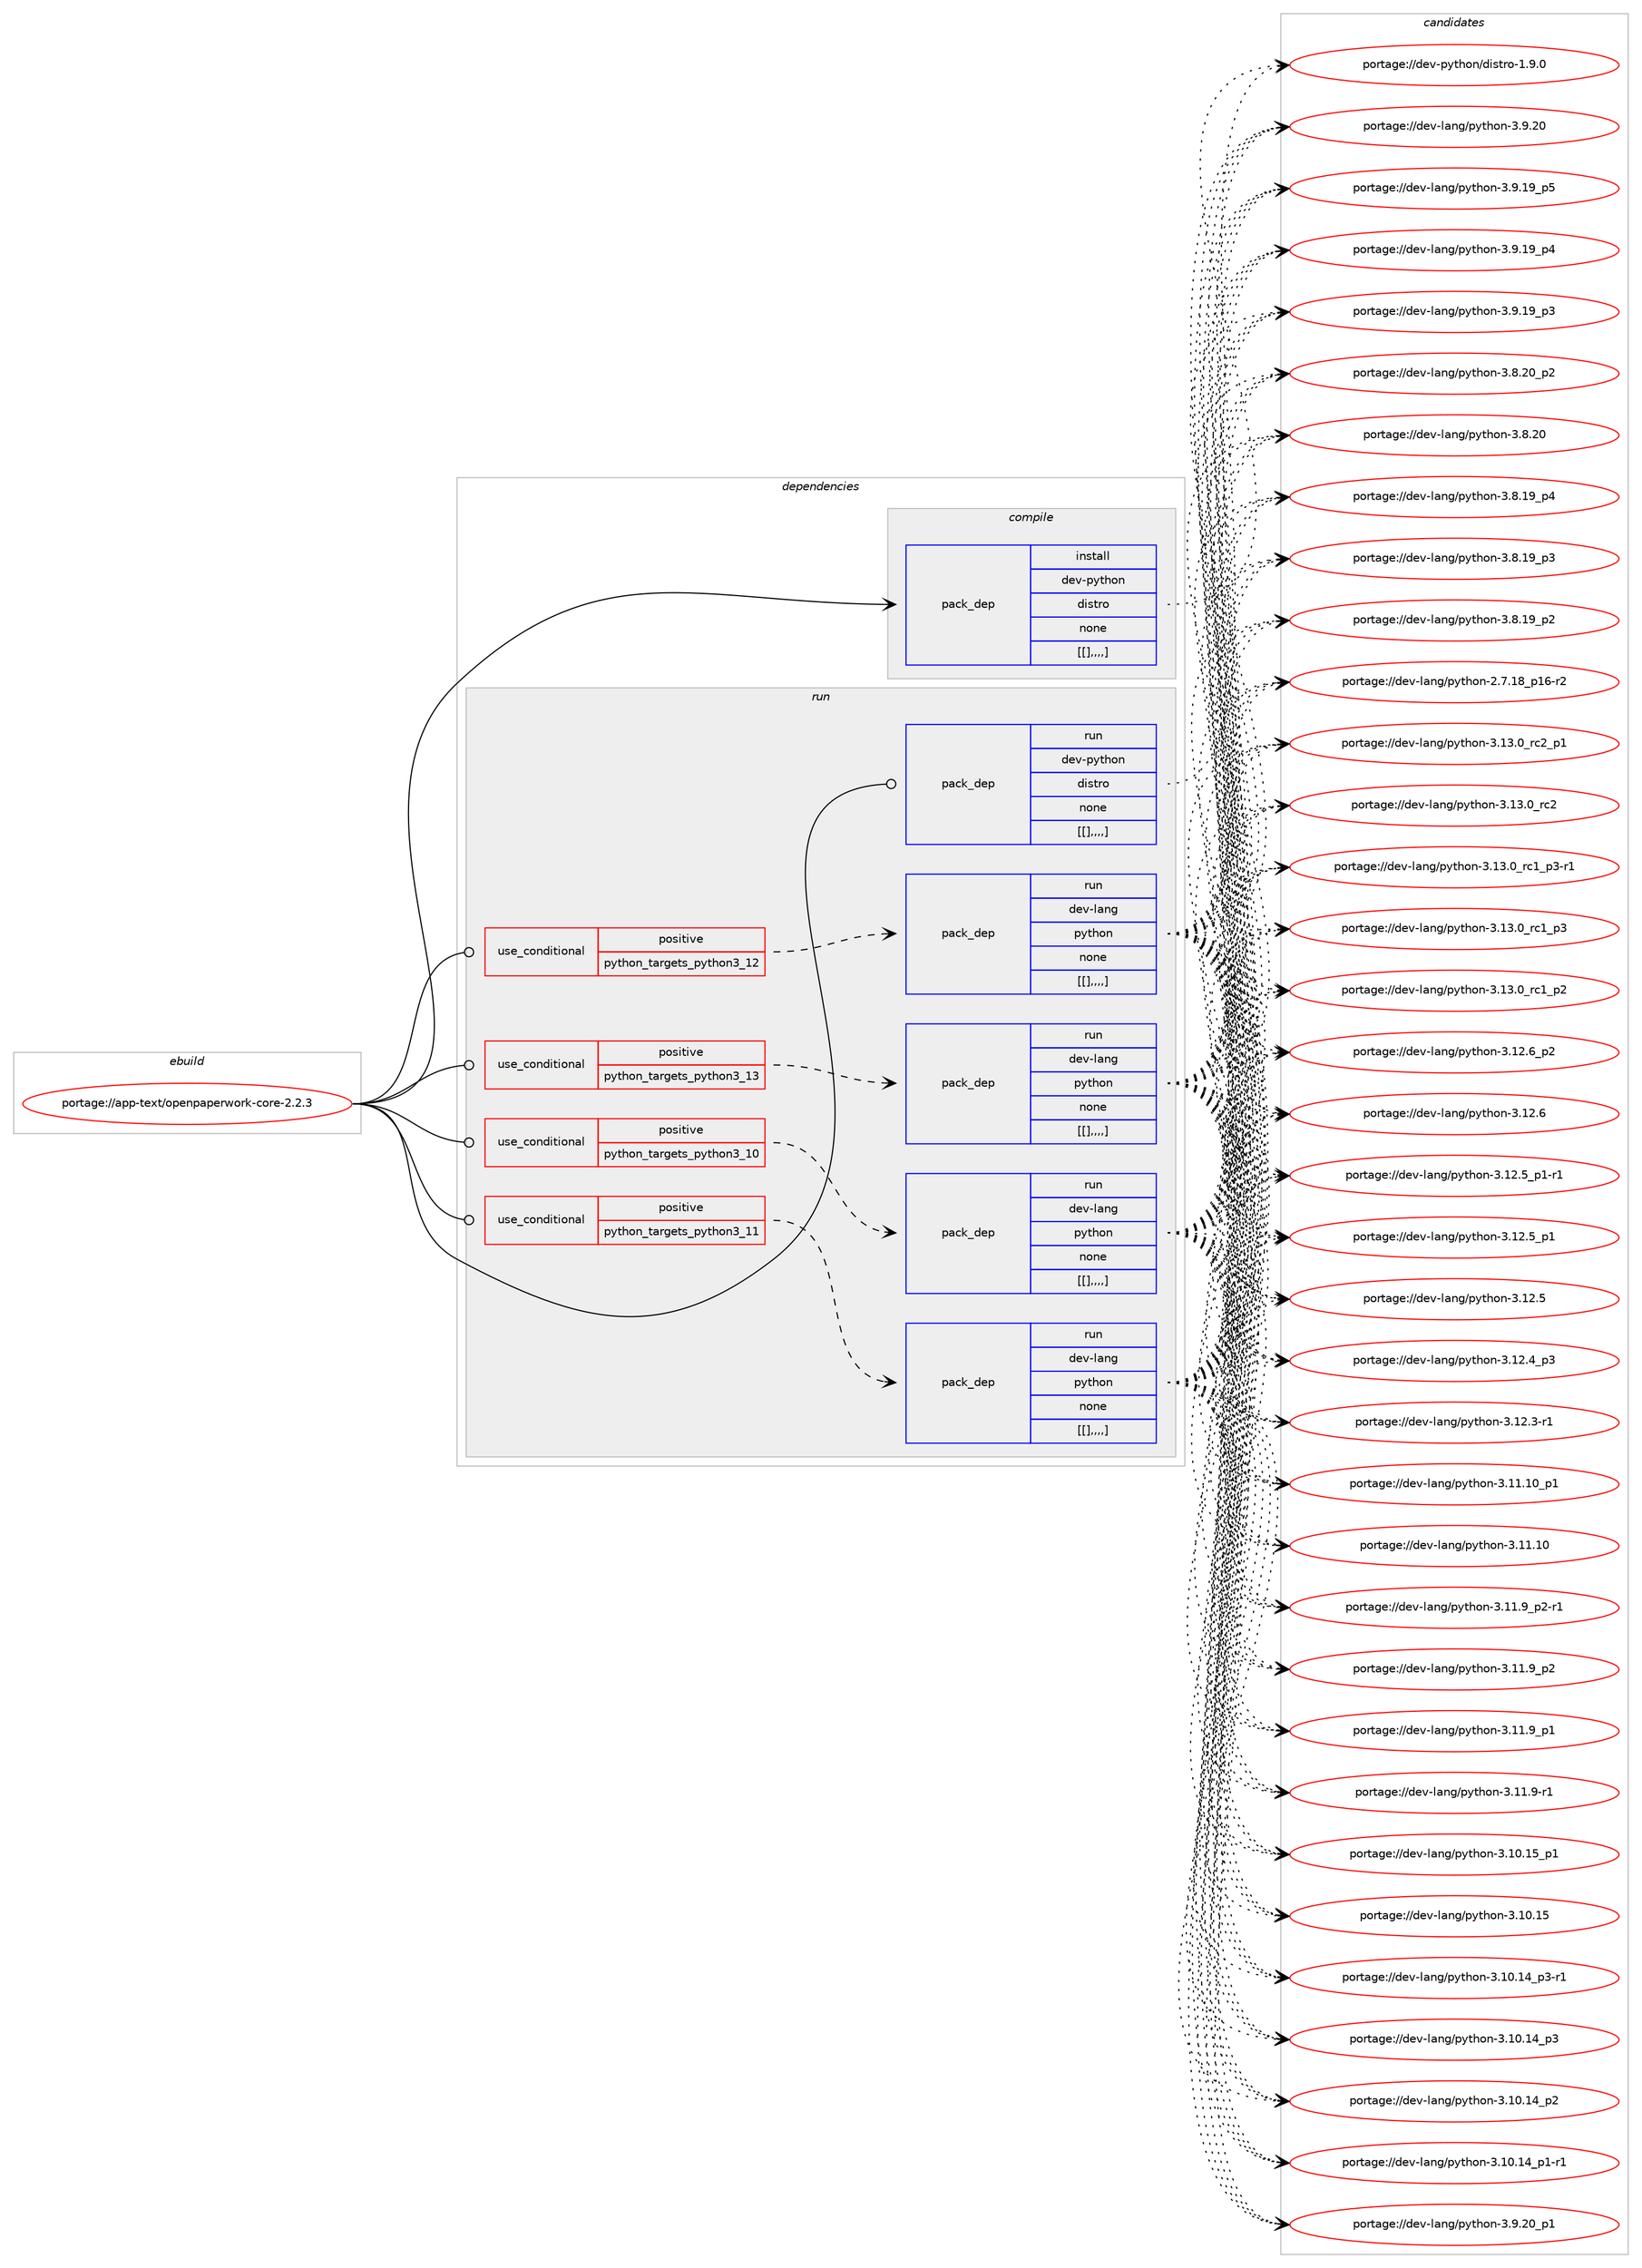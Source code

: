 digraph prolog {

# *************
# Graph options
# *************

newrank=true;
concentrate=true;
compound=true;
graph [rankdir=LR,fontname=Helvetica,fontsize=10,ranksep=1.5];#, ranksep=2.5, nodesep=0.2];
edge  [arrowhead=vee];
node  [fontname=Helvetica,fontsize=10];

# **********
# The ebuild
# **********

subgraph cluster_leftcol {
color=gray;
label=<<i>ebuild</i>>;
id [label="portage://app-text/openpaperwork-core-2.2.3", color=red, width=4, href="../app-text/openpaperwork-core-2.2.3.svg"];
}

# ****************
# The dependencies
# ****************

subgraph cluster_midcol {
color=gray;
label=<<i>dependencies</i>>;
subgraph cluster_compile {
fillcolor="#eeeeee";
style=filled;
label=<<i>compile</i>>;
subgraph pack40453 {
dependency56553 [label=<<TABLE BORDER="0" CELLBORDER="1" CELLSPACING="0" CELLPADDING="4" WIDTH="220"><TR><TD ROWSPAN="6" CELLPADDING="30">pack_dep</TD></TR><TR><TD WIDTH="110">install</TD></TR><TR><TD>dev-python</TD></TR><TR><TD>distro</TD></TR><TR><TD>none</TD></TR><TR><TD>[[],,,,]</TD></TR></TABLE>>, shape=none, color=blue];
}
id:e -> dependency56553:w [weight=20,style="solid",arrowhead="vee"];
}
subgraph cluster_compileandrun {
fillcolor="#eeeeee";
style=filled;
label=<<i>compile and run</i>>;
}
subgraph cluster_run {
fillcolor="#eeeeee";
style=filled;
label=<<i>run</i>>;
subgraph cond15599 {
dependency56554 [label=<<TABLE BORDER="0" CELLBORDER="1" CELLSPACING="0" CELLPADDING="4"><TR><TD ROWSPAN="3" CELLPADDING="10">use_conditional</TD></TR><TR><TD>positive</TD></TR><TR><TD>python_targets_python3_10</TD></TR></TABLE>>, shape=none, color=red];
subgraph pack40454 {
dependency56555 [label=<<TABLE BORDER="0" CELLBORDER="1" CELLSPACING="0" CELLPADDING="4" WIDTH="220"><TR><TD ROWSPAN="6" CELLPADDING="30">pack_dep</TD></TR><TR><TD WIDTH="110">run</TD></TR><TR><TD>dev-lang</TD></TR><TR><TD>python</TD></TR><TR><TD>none</TD></TR><TR><TD>[[],,,,]</TD></TR></TABLE>>, shape=none, color=blue];
}
dependency56554:e -> dependency56555:w [weight=20,style="dashed",arrowhead="vee"];
}
id:e -> dependency56554:w [weight=20,style="solid",arrowhead="odot"];
subgraph cond15600 {
dependency56556 [label=<<TABLE BORDER="0" CELLBORDER="1" CELLSPACING="0" CELLPADDING="4"><TR><TD ROWSPAN="3" CELLPADDING="10">use_conditional</TD></TR><TR><TD>positive</TD></TR><TR><TD>python_targets_python3_11</TD></TR></TABLE>>, shape=none, color=red];
subgraph pack40455 {
dependency56557 [label=<<TABLE BORDER="0" CELLBORDER="1" CELLSPACING="0" CELLPADDING="4" WIDTH="220"><TR><TD ROWSPAN="6" CELLPADDING="30">pack_dep</TD></TR><TR><TD WIDTH="110">run</TD></TR><TR><TD>dev-lang</TD></TR><TR><TD>python</TD></TR><TR><TD>none</TD></TR><TR><TD>[[],,,,]</TD></TR></TABLE>>, shape=none, color=blue];
}
dependency56556:e -> dependency56557:w [weight=20,style="dashed",arrowhead="vee"];
}
id:e -> dependency56556:w [weight=20,style="solid",arrowhead="odot"];
subgraph cond15601 {
dependency56558 [label=<<TABLE BORDER="0" CELLBORDER="1" CELLSPACING="0" CELLPADDING="4"><TR><TD ROWSPAN="3" CELLPADDING="10">use_conditional</TD></TR><TR><TD>positive</TD></TR><TR><TD>python_targets_python3_12</TD></TR></TABLE>>, shape=none, color=red];
subgraph pack40456 {
dependency56559 [label=<<TABLE BORDER="0" CELLBORDER="1" CELLSPACING="0" CELLPADDING="4" WIDTH="220"><TR><TD ROWSPAN="6" CELLPADDING="30">pack_dep</TD></TR><TR><TD WIDTH="110">run</TD></TR><TR><TD>dev-lang</TD></TR><TR><TD>python</TD></TR><TR><TD>none</TD></TR><TR><TD>[[],,,,]</TD></TR></TABLE>>, shape=none, color=blue];
}
dependency56558:e -> dependency56559:w [weight=20,style="dashed",arrowhead="vee"];
}
id:e -> dependency56558:w [weight=20,style="solid",arrowhead="odot"];
subgraph cond15602 {
dependency56560 [label=<<TABLE BORDER="0" CELLBORDER="1" CELLSPACING="0" CELLPADDING="4"><TR><TD ROWSPAN="3" CELLPADDING="10">use_conditional</TD></TR><TR><TD>positive</TD></TR><TR><TD>python_targets_python3_13</TD></TR></TABLE>>, shape=none, color=red];
subgraph pack40457 {
dependency56561 [label=<<TABLE BORDER="0" CELLBORDER="1" CELLSPACING="0" CELLPADDING="4" WIDTH="220"><TR><TD ROWSPAN="6" CELLPADDING="30">pack_dep</TD></TR><TR><TD WIDTH="110">run</TD></TR><TR><TD>dev-lang</TD></TR><TR><TD>python</TD></TR><TR><TD>none</TD></TR><TR><TD>[[],,,,]</TD></TR></TABLE>>, shape=none, color=blue];
}
dependency56560:e -> dependency56561:w [weight=20,style="dashed",arrowhead="vee"];
}
id:e -> dependency56560:w [weight=20,style="solid",arrowhead="odot"];
subgraph pack40458 {
dependency56562 [label=<<TABLE BORDER="0" CELLBORDER="1" CELLSPACING="0" CELLPADDING="4" WIDTH="220"><TR><TD ROWSPAN="6" CELLPADDING="30">pack_dep</TD></TR><TR><TD WIDTH="110">run</TD></TR><TR><TD>dev-python</TD></TR><TR><TD>distro</TD></TR><TR><TD>none</TD></TR><TR><TD>[[],,,,]</TD></TR></TABLE>>, shape=none, color=blue];
}
id:e -> dependency56562:w [weight=20,style="solid",arrowhead="odot"];
}
}

# **************
# The candidates
# **************

subgraph cluster_choices {
rank=same;
color=gray;
label=<<i>candidates</i>>;

subgraph choice40453 {
color=black;
nodesep=1;
choice1001011184511212111610411111047100105115116114111454946574648 [label="portage://dev-python/distro-1.9.0", color=red, width=4,href="../dev-python/distro-1.9.0.svg"];
dependency56553:e -> choice1001011184511212111610411111047100105115116114111454946574648:w [style=dotted,weight="100"];
}
subgraph choice40454 {
color=black;
nodesep=1;
choice100101118451089711010347112121116104111110455146495146489511499509511249 [label="portage://dev-lang/python-3.13.0_rc2_p1", color=red, width=4,href="../dev-lang/python-3.13.0_rc2_p1.svg"];
choice10010111845108971101034711212111610411111045514649514648951149950 [label="portage://dev-lang/python-3.13.0_rc2", color=red, width=4,href="../dev-lang/python-3.13.0_rc2.svg"];
choice1001011184510897110103471121211161041111104551464951464895114994995112514511449 [label="portage://dev-lang/python-3.13.0_rc1_p3-r1", color=red, width=4,href="../dev-lang/python-3.13.0_rc1_p3-r1.svg"];
choice100101118451089711010347112121116104111110455146495146489511499499511251 [label="portage://dev-lang/python-3.13.0_rc1_p3", color=red, width=4,href="../dev-lang/python-3.13.0_rc1_p3.svg"];
choice100101118451089711010347112121116104111110455146495146489511499499511250 [label="portage://dev-lang/python-3.13.0_rc1_p2", color=red, width=4,href="../dev-lang/python-3.13.0_rc1_p2.svg"];
choice100101118451089711010347112121116104111110455146495046549511250 [label="portage://dev-lang/python-3.12.6_p2", color=red, width=4,href="../dev-lang/python-3.12.6_p2.svg"];
choice10010111845108971101034711212111610411111045514649504654 [label="portage://dev-lang/python-3.12.6", color=red, width=4,href="../dev-lang/python-3.12.6.svg"];
choice1001011184510897110103471121211161041111104551464950465395112494511449 [label="portage://dev-lang/python-3.12.5_p1-r1", color=red, width=4,href="../dev-lang/python-3.12.5_p1-r1.svg"];
choice100101118451089711010347112121116104111110455146495046539511249 [label="portage://dev-lang/python-3.12.5_p1", color=red, width=4,href="../dev-lang/python-3.12.5_p1.svg"];
choice10010111845108971101034711212111610411111045514649504653 [label="portage://dev-lang/python-3.12.5", color=red, width=4,href="../dev-lang/python-3.12.5.svg"];
choice100101118451089711010347112121116104111110455146495046529511251 [label="portage://dev-lang/python-3.12.4_p3", color=red, width=4,href="../dev-lang/python-3.12.4_p3.svg"];
choice100101118451089711010347112121116104111110455146495046514511449 [label="portage://dev-lang/python-3.12.3-r1", color=red, width=4,href="../dev-lang/python-3.12.3-r1.svg"];
choice10010111845108971101034711212111610411111045514649494649489511249 [label="portage://dev-lang/python-3.11.10_p1", color=red, width=4,href="../dev-lang/python-3.11.10_p1.svg"];
choice1001011184510897110103471121211161041111104551464949464948 [label="portage://dev-lang/python-3.11.10", color=red, width=4,href="../dev-lang/python-3.11.10.svg"];
choice1001011184510897110103471121211161041111104551464949465795112504511449 [label="portage://dev-lang/python-3.11.9_p2-r1", color=red, width=4,href="../dev-lang/python-3.11.9_p2-r1.svg"];
choice100101118451089711010347112121116104111110455146494946579511250 [label="portage://dev-lang/python-3.11.9_p2", color=red, width=4,href="../dev-lang/python-3.11.9_p2.svg"];
choice100101118451089711010347112121116104111110455146494946579511249 [label="portage://dev-lang/python-3.11.9_p1", color=red, width=4,href="../dev-lang/python-3.11.9_p1.svg"];
choice100101118451089711010347112121116104111110455146494946574511449 [label="portage://dev-lang/python-3.11.9-r1", color=red, width=4,href="../dev-lang/python-3.11.9-r1.svg"];
choice10010111845108971101034711212111610411111045514649484649539511249 [label="portage://dev-lang/python-3.10.15_p1", color=red, width=4,href="../dev-lang/python-3.10.15_p1.svg"];
choice1001011184510897110103471121211161041111104551464948464953 [label="portage://dev-lang/python-3.10.15", color=red, width=4,href="../dev-lang/python-3.10.15.svg"];
choice100101118451089711010347112121116104111110455146494846495295112514511449 [label="portage://dev-lang/python-3.10.14_p3-r1", color=red, width=4,href="../dev-lang/python-3.10.14_p3-r1.svg"];
choice10010111845108971101034711212111610411111045514649484649529511251 [label="portage://dev-lang/python-3.10.14_p3", color=red, width=4,href="../dev-lang/python-3.10.14_p3.svg"];
choice10010111845108971101034711212111610411111045514649484649529511250 [label="portage://dev-lang/python-3.10.14_p2", color=red, width=4,href="../dev-lang/python-3.10.14_p2.svg"];
choice100101118451089711010347112121116104111110455146494846495295112494511449 [label="portage://dev-lang/python-3.10.14_p1-r1", color=red, width=4,href="../dev-lang/python-3.10.14_p1-r1.svg"];
choice100101118451089711010347112121116104111110455146574650489511249 [label="portage://dev-lang/python-3.9.20_p1", color=red, width=4,href="../dev-lang/python-3.9.20_p1.svg"];
choice10010111845108971101034711212111610411111045514657465048 [label="portage://dev-lang/python-3.9.20", color=red, width=4,href="../dev-lang/python-3.9.20.svg"];
choice100101118451089711010347112121116104111110455146574649579511253 [label="portage://dev-lang/python-3.9.19_p5", color=red, width=4,href="../dev-lang/python-3.9.19_p5.svg"];
choice100101118451089711010347112121116104111110455146574649579511252 [label="portage://dev-lang/python-3.9.19_p4", color=red, width=4,href="../dev-lang/python-3.9.19_p4.svg"];
choice100101118451089711010347112121116104111110455146574649579511251 [label="portage://dev-lang/python-3.9.19_p3", color=red, width=4,href="../dev-lang/python-3.9.19_p3.svg"];
choice100101118451089711010347112121116104111110455146564650489511250 [label="portage://dev-lang/python-3.8.20_p2", color=red, width=4,href="../dev-lang/python-3.8.20_p2.svg"];
choice10010111845108971101034711212111610411111045514656465048 [label="portage://dev-lang/python-3.8.20", color=red, width=4,href="../dev-lang/python-3.8.20.svg"];
choice100101118451089711010347112121116104111110455146564649579511252 [label="portage://dev-lang/python-3.8.19_p4", color=red, width=4,href="../dev-lang/python-3.8.19_p4.svg"];
choice100101118451089711010347112121116104111110455146564649579511251 [label="portage://dev-lang/python-3.8.19_p3", color=red, width=4,href="../dev-lang/python-3.8.19_p3.svg"];
choice100101118451089711010347112121116104111110455146564649579511250 [label="portage://dev-lang/python-3.8.19_p2", color=red, width=4,href="../dev-lang/python-3.8.19_p2.svg"];
choice100101118451089711010347112121116104111110455046554649569511249544511450 [label="portage://dev-lang/python-2.7.18_p16-r2", color=red, width=4,href="../dev-lang/python-2.7.18_p16-r2.svg"];
dependency56555:e -> choice100101118451089711010347112121116104111110455146495146489511499509511249:w [style=dotted,weight="100"];
dependency56555:e -> choice10010111845108971101034711212111610411111045514649514648951149950:w [style=dotted,weight="100"];
dependency56555:e -> choice1001011184510897110103471121211161041111104551464951464895114994995112514511449:w [style=dotted,weight="100"];
dependency56555:e -> choice100101118451089711010347112121116104111110455146495146489511499499511251:w [style=dotted,weight="100"];
dependency56555:e -> choice100101118451089711010347112121116104111110455146495146489511499499511250:w [style=dotted,weight="100"];
dependency56555:e -> choice100101118451089711010347112121116104111110455146495046549511250:w [style=dotted,weight="100"];
dependency56555:e -> choice10010111845108971101034711212111610411111045514649504654:w [style=dotted,weight="100"];
dependency56555:e -> choice1001011184510897110103471121211161041111104551464950465395112494511449:w [style=dotted,weight="100"];
dependency56555:e -> choice100101118451089711010347112121116104111110455146495046539511249:w [style=dotted,weight="100"];
dependency56555:e -> choice10010111845108971101034711212111610411111045514649504653:w [style=dotted,weight="100"];
dependency56555:e -> choice100101118451089711010347112121116104111110455146495046529511251:w [style=dotted,weight="100"];
dependency56555:e -> choice100101118451089711010347112121116104111110455146495046514511449:w [style=dotted,weight="100"];
dependency56555:e -> choice10010111845108971101034711212111610411111045514649494649489511249:w [style=dotted,weight="100"];
dependency56555:e -> choice1001011184510897110103471121211161041111104551464949464948:w [style=dotted,weight="100"];
dependency56555:e -> choice1001011184510897110103471121211161041111104551464949465795112504511449:w [style=dotted,weight="100"];
dependency56555:e -> choice100101118451089711010347112121116104111110455146494946579511250:w [style=dotted,weight="100"];
dependency56555:e -> choice100101118451089711010347112121116104111110455146494946579511249:w [style=dotted,weight="100"];
dependency56555:e -> choice100101118451089711010347112121116104111110455146494946574511449:w [style=dotted,weight="100"];
dependency56555:e -> choice10010111845108971101034711212111610411111045514649484649539511249:w [style=dotted,weight="100"];
dependency56555:e -> choice1001011184510897110103471121211161041111104551464948464953:w [style=dotted,weight="100"];
dependency56555:e -> choice100101118451089711010347112121116104111110455146494846495295112514511449:w [style=dotted,weight="100"];
dependency56555:e -> choice10010111845108971101034711212111610411111045514649484649529511251:w [style=dotted,weight="100"];
dependency56555:e -> choice10010111845108971101034711212111610411111045514649484649529511250:w [style=dotted,weight="100"];
dependency56555:e -> choice100101118451089711010347112121116104111110455146494846495295112494511449:w [style=dotted,weight="100"];
dependency56555:e -> choice100101118451089711010347112121116104111110455146574650489511249:w [style=dotted,weight="100"];
dependency56555:e -> choice10010111845108971101034711212111610411111045514657465048:w [style=dotted,weight="100"];
dependency56555:e -> choice100101118451089711010347112121116104111110455146574649579511253:w [style=dotted,weight="100"];
dependency56555:e -> choice100101118451089711010347112121116104111110455146574649579511252:w [style=dotted,weight="100"];
dependency56555:e -> choice100101118451089711010347112121116104111110455146574649579511251:w [style=dotted,weight="100"];
dependency56555:e -> choice100101118451089711010347112121116104111110455146564650489511250:w [style=dotted,weight="100"];
dependency56555:e -> choice10010111845108971101034711212111610411111045514656465048:w [style=dotted,weight="100"];
dependency56555:e -> choice100101118451089711010347112121116104111110455146564649579511252:w [style=dotted,weight="100"];
dependency56555:e -> choice100101118451089711010347112121116104111110455146564649579511251:w [style=dotted,weight="100"];
dependency56555:e -> choice100101118451089711010347112121116104111110455146564649579511250:w [style=dotted,weight="100"];
dependency56555:e -> choice100101118451089711010347112121116104111110455046554649569511249544511450:w [style=dotted,weight="100"];
}
subgraph choice40455 {
color=black;
nodesep=1;
choice100101118451089711010347112121116104111110455146495146489511499509511249 [label="portage://dev-lang/python-3.13.0_rc2_p1", color=red, width=4,href="../dev-lang/python-3.13.0_rc2_p1.svg"];
choice10010111845108971101034711212111610411111045514649514648951149950 [label="portage://dev-lang/python-3.13.0_rc2", color=red, width=4,href="../dev-lang/python-3.13.0_rc2.svg"];
choice1001011184510897110103471121211161041111104551464951464895114994995112514511449 [label="portage://dev-lang/python-3.13.0_rc1_p3-r1", color=red, width=4,href="../dev-lang/python-3.13.0_rc1_p3-r1.svg"];
choice100101118451089711010347112121116104111110455146495146489511499499511251 [label="portage://dev-lang/python-3.13.0_rc1_p3", color=red, width=4,href="../dev-lang/python-3.13.0_rc1_p3.svg"];
choice100101118451089711010347112121116104111110455146495146489511499499511250 [label="portage://dev-lang/python-3.13.0_rc1_p2", color=red, width=4,href="../dev-lang/python-3.13.0_rc1_p2.svg"];
choice100101118451089711010347112121116104111110455146495046549511250 [label="portage://dev-lang/python-3.12.6_p2", color=red, width=4,href="../dev-lang/python-3.12.6_p2.svg"];
choice10010111845108971101034711212111610411111045514649504654 [label="portage://dev-lang/python-3.12.6", color=red, width=4,href="../dev-lang/python-3.12.6.svg"];
choice1001011184510897110103471121211161041111104551464950465395112494511449 [label="portage://dev-lang/python-3.12.5_p1-r1", color=red, width=4,href="../dev-lang/python-3.12.5_p1-r1.svg"];
choice100101118451089711010347112121116104111110455146495046539511249 [label="portage://dev-lang/python-3.12.5_p1", color=red, width=4,href="../dev-lang/python-3.12.5_p1.svg"];
choice10010111845108971101034711212111610411111045514649504653 [label="portage://dev-lang/python-3.12.5", color=red, width=4,href="../dev-lang/python-3.12.5.svg"];
choice100101118451089711010347112121116104111110455146495046529511251 [label="portage://dev-lang/python-3.12.4_p3", color=red, width=4,href="../dev-lang/python-3.12.4_p3.svg"];
choice100101118451089711010347112121116104111110455146495046514511449 [label="portage://dev-lang/python-3.12.3-r1", color=red, width=4,href="../dev-lang/python-3.12.3-r1.svg"];
choice10010111845108971101034711212111610411111045514649494649489511249 [label="portage://dev-lang/python-3.11.10_p1", color=red, width=4,href="../dev-lang/python-3.11.10_p1.svg"];
choice1001011184510897110103471121211161041111104551464949464948 [label="portage://dev-lang/python-3.11.10", color=red, width=4,href="../dev-lang/python-3.11.10.svg"];
choice1001011184510897110103471121211161041111104551464949465795112504511449 [label="portage://dev-lang/python-3.11.9_p2-r1", color=red, width=4,href="../dev-lang/python-3.11.9_p2-r1.svg"];
choice100101118451089711010347112121116104111110455146494946579511250 [label="portage://dev-lang/python-3.11.9_p2", color=red, width=4,href="../dev-lang/python-3.11.9_p2.svg"];
choice100101118451089711010347112121116104111110455146494946579511249 [label="portage://dev-lang/python-3.11.9_p1", color=red, width=4,href="../dev-lang/python-3.11.9_p1.svg"];
choice100101118451089711010347112121116104111110455146494946574511449 [label="portage://dev-lang/python-3.11.9-r1", color=red, width=4,href="../dev-lang/python-3.11.9-r1.svg"];
choice10010111845108971101034711212111610411111045514649484649539511249 [label="portage://dev-lang/python-3.10.15_p1", color=red, width=4,href="../dev-lang/python-3.10.15_p1.svg"];
choice1001011184510897110103471121211161041111104551464948464953 [label="portage://dev-lang/python-3.10.15", color=red, width=4,href="../dev-lang/python-3.10.15.svg"];
choice100101118451089711010347112121116104111110455146494846495295112514511449 [label="portage://dev-lang/python-3.10.14_p3-r1", color=red, width=4,href="../dev-lang/python-3.10.14_p3-r1.svg"];
choice10010111845108971101034711212111610411111045514649484649529511251 [label="portage://dev-lang/python-3.10.14_p3", color=red, width=4,href="../dev-lang/python-3.10.14_p3.svg"];
choice10010111845108971101034711212111610411111045514649484649529511250 [label="portage://dev-lang/python-3.10.14_p2", color=red, width=4,href="../dev-lang/python-3.10.14_p2.svg"];
choice100101118451089711010347112121116104111110455146494846495295112494511449 [label="portage://dev-lang/python-3.10.14_p1-r1", color=red, width=4,href="../dev-lang/python-3.10.14_p1-r1.svg"];
choice100101118451089711010347112121116104111110455146574650489511249 [label="portage://dev-lang/python-3.9.20_p1", color=red, width=4,href="../dev-lang/python-3.9.20_p1.svg"];
choice10010111845108971101034711212111610411111045514657465048 [label="portage://dev-lang/python-3.9.20", color=red, width=4,href="../dev-lang/python-3.9.20.svg"];
choice100101118451089711010347112121116104111110455146574649579511253 [label="portage://dev-lang/python-3.9.19_p5", color=red, width=4,href="../dev-lang/python-3.9.19_p5.svg"];
choice100101118451089711010347112121116104111110455146574649579511252 [label="portage://dev-lang/python-3.9.19_p4", color=red, width=4,href="../dev-lang/python-3.9.19_p4.svg"];
choice100101118451089711010347112121116104111110455146574649579511251 [label="portage://dev-lang/python-3.9.19_p3", color=red, width=4,href="../dev-lang/python-3.9.19_p3.svg"];
choice100101118451089711010347112121116104111110455146564650489511250 [label="portage://dev-lang/python-3.8.20_p2", color=red, width=4,href="../dev-lang/python-3.8.20_p2.svg"];
choice10010111845108971101034711212111610411111045514656465048 [label="portage://dev-lang/python-3.8.20", color=red, width=4,href="../dev-lang/python-3.8.20.svg"];
choice100101118451089711010347112121116104111110455146564649579511252 [label="portage://dev-lang/python-3.8.19_p4", color=red, width=4,href="../dev-lang/python-3.8.19_p4.svg"];
choice100101118451089711010347112121116104111110455146564649579511251 [label="portage://dev-lang/python-3.8.19_p3", color=red, width=4,href="../dev-lang/python-3.8.19_p3.svg"];
choice100101118451089711010347112121116104111110455146564649579511250 [label="portage://dev-lang/python-3.8.19_p2", color=red, width=4,href="../dev-lang/python-3.8.19_p2.svg"];
choice100101118451089711010347112121116104111110455046554649569511249544511450 [label="portage://dev-lang/python-2.7.18_p16-r2", color=red, width=4,href="../dev-lang/python-2.7.18_p16-r2.svg"];
dependency56557:e -> choice100101118451089711010347112121116104111110455146495146489511499509511249:w [style=dotted,weight="100"];
dependency56557:e -> choice10010111845108971101034711212111610411111045514649514648951149950:w [style=dotted,weight="100"];
dependency56557:e -> choice1001011184510897110103471121211161041111104551464951464895114994995112514511449:w [style=dotted,weight="100"];
dependency56557:e -> choice100101118451089711010347112121116104111110455146495146489511499499511251:w [style=dotted,weight="100"];
dependency56557:e -> choice100101118451089711010347112121116104111110455146495146489511499499511250:w [style=dotted,weight="100"];
dependency56557:e -> choice100101118451089711010347112121116104111110455146495046549511250:w [style=dotted,weight="100"];
dependency56557:e -> choice10010111845108971101034711212111610411111045514649504654:w [style=dotted,weight="100"];
dependency56557:e -> choice1001011184510897110103471121211161041111104551464950465395112494511449:w [style=dotted,weight="100"];
dependency56557:e -> choice100101118451089711010347112121116104111110455146495046539511249:w [style=dotted,weight="100"];
dependency56557:e -> choice10010111845108971101034711212111610411111045514649504653:w [style=dotted,weight="100"];
dependency56557:e -> choice100101118451089711010347112121116104111110455146495046529511251:w [style=dotted,weight="100"];
dependency56557:e -> choice100101118451089711010347112121116104111110455146495046514511449:w [style=dotted,weight="100"];
dependency56557:e -> choice10010111845108971101034711212111610411111045514649494649489511249:w [style=dotted,weight="100"];
dependency56557:e -> choice1001011184510897110103471121211161041111104551464949464948:w [style=dotted,weight="100"];
dependency56557:e -> choice1001011184510897110103471121211161041111104551464949465795112504511449:w [style=dotted,weight="100"];
dependency56557:e -> choice100101118451089711010347112121116104111110455146494946579511250:w [style=dotted,weight="100"];
dependency56557:e -> choice100101118451089711010347112121116104111110455146494946579511249:w [style=dotted,weight="100"];
dependency56557:e -> choice100101118451089711010347112121116104111110455146494946574511449:w [style=dotted,weight="100"];
dependency56557:e -> choice10010111845108971101034711212111610411111045514649484649539511249:w [style=dotted,weight="100"];
dependency56557:e -> choice1001011184510897110103471121211161041111104551464948464953:w [style=dotted,weight="100"];
dependency56557:e -> choice100101118451089711010347112121116104111110455146494846495295112514511449:w [style=dotted,weight="100"];
dependency56557:e -> choice10010111845108971101034711212111610411111045514649484649529511251:w [style=dotted,weight="100"];
dependency56557:e -> choice10010111845108971101034711212111610411111045514649484649529511250:w [style=dotted,weight="100"];
dependency56557:e -> choice100101118451089711010347112121116104111110455146494846495295112494511449:w [style=dotted,weight="100"];
dependency56557:e -> choice100101118451089711010347112121116104111110455146574650489511249:w [style=dotted,weight="100"];
dependency56557:e -> choice10010111845108971101034711212111610411111045514657465048:w [style=dotted,weight="100"];
dependency56557:e -> choice100101118451089711010347112121116104111110455146574649579511253:w [style=dotted,weight="100"];
dependency56557:e -> choice100101118451089711010347112121116104111110455146574649579511252:w [style=dotted,weight="100"];
dependency56557:e -> choice100101118451089711010347112121116104111110455146574649579511251:w [style=dotted,weight="100"];
dependency56557:e -> choice100101118451089711010347112121116104111110455146564650489511250:w [style=dotted,weight="100"];
dependency56557:e -> choice10010111845108971101034711212111610411111045514656465048:w [style=dotted,weight="100"];
dependency56557:e -> choice100101118451089711010347112121116104111110455146564649579511252:w [style=dotted,weight="100"];
dependency56557:e -> choice100101118451089711010347112121116104111110455146564649579511251:w [style=dotted,weight="100"];
dependency56557:e -> choice100101118451089711010347112121116104111110455146564649579511250:w [style=dotted,weight="100"];
dependency56557:e -> choice100101118451089711010347112121116104111110455046554649569511249544511450:w [style=dotted,weight="100"];
}
subgraph choice40456 {
color=black;
nodesep=1;
choice100101118451089711010347112121116104111110455146495146489511499509511249 [label="portage://dev-lang/python-3.13.0_rc2_p1", color=red, width=4,href="../dev-lang/python-3.13.0_rc2_p1.svg"];
choice10010111845108971101034711212111610411111045514649514648951149950 [label="portage://dev-lang/python-3.13.0_rc2", color=red, width=4,href="../dev-lang/python-3.13.0_rc2.svg"];
choice1001011184510897110103471121211161041111104551464951464895114994995112514511449 [label="portage://dev-lang/python-3.13.0_rc1_p3-r1", color=red, width=4,href="../dev-lang/python-3.13.0_rc1_p3-r1.svg"];
choice100101118451089711010347112121116104111110455146495146489511499499511251 [label="portage://dev-lang/python-3.13.0_rc1_p3", color=red, width=4,href="../dev-lang/python-3.13.0_rc1_p3.svg"];
choice100101118451089711010347112121116104111110455146495146489511499499511250 [label="portage://dev-lang/python-3.13.0_rc1_p2", color=red, width=4,href="../dev-lang/python-3.13.0_rc1_p2.svg"];
choice100101118451089711010347112121116104111110455146495046549511250 [label="portage://dev-lang/python-3.12.6_p2", color=red, width=4,href="../dev-lang/python-3.12.6_p2.svg"];
choice10010111845108971101034711212111610411111045514649504654 [label="portage://dev-lang/python-3.12.6", color=red, width=4,href="../dev-lang/python-3.12.6.svg"];
choice1001011184510897110103471121211161041111104551464950465395112494511449 [label="portage://dev-lang/python-3.12.5_p1-r1", color=red, width=4,href="../dev-lang/python-3.12.5_p1-r1.svg"];
choice100101118451089711010347112121116104111110455146495046539511249 [label="portage://dev-lang/python-3.12.5_p1", color=red, width=4,href="../dev-lang/python-3.12.5_p1.svg"];
choice10010111845108971101034711212111610411111045514649504653 [label="portage://dev-lang/python-3.12.5", color=red, width=4,href="../dev-lang/python-3.12.5.svg"];
choice100101118451089711010347112121116104111110455146495046529511251 [label="portage://dev-lang/python-3.12.4_p3", color=red, width=4,href="../dev-lang/python-3.12.4_p3.svg"];
choice100101118451089711010347112121116104111110455146495046514511449 [label="portage://dev-lang/python-3.12.3-r1", color=red, width=4,href="../dev-lang/python-3.12.3-r1.svg"];
choice10010111845108971101034711212111610411111045514649494649489511249 [label="portage://dev-lang/python-3.11.10_p1", color=red, width=4,href="../dev-lang/python-3.11.10_p1.svg"];
choice1001011184510897110103471121211161041111104551464949464948 [label="portage://dev-lang/python-3.11.10", color=red, width=4,href="../dev-lang/python-3.11.10.svg"];
choice1001011184510897110103471121211161041111104551464949465795112504511449 [label="portage://dev-lang/python-3.11.9_p2-r1", color=red, width=4,href="../dev-lang/python-3.11.9_p2-r1.svg"];
choice100101118451089711010347112121116104111110455146494946579511250 [label="portage://dev-lang/python-3.11.9_p2", color=red, width=4,href="../dev-lang/python-3.11.9_p2.svg"];
choice100101118451089711010347112121116104111110455146494946579511249 [label="portage://dev-lang/python-3.11.9_p1", color=red, width=4,href="../dev-lang/python-3.11.9_p1.svg"];
choice100101118451089711010347112121116104111110455146494946574511449 [label="portage://dev-lang/python-3.11.9-r1", color=red, width=4,href="../dev-lang/python-3.11.9-r1.svg"];
choice10010111845108971101034711212111610411111045514649484649539511249 [label="portage://dev-lang/python-3.10.15_p1", color=red, width=4,href="../dev-lang/python-3.10.15_p1.svg"];
choice1001011184510897110103471121211161041111104551464948464953 [label="portage://dev-lang/python-3.10.15", color=red, width=4,href="../dev-lang/python-3.10.15.svg"];
choice100101118451089711010347112121116104111110455146494846495295112514511449 [label="portage://dev-lang/python-3.10.14_p3-r1", color=red, width=4,href="../dev-lang/python-3.10.14_p3-r1.svg"];
choice10010111845108971101034711212111610411111045514649484649529511251 [label="portage://dev-lang/python-3.10.14_p3", color=red, width=4,href="../dev-lang/python-3.10.14_p3.svg"];
choice10010111845108971101034711212111610411111045514649484649529511250 [label="portage://dev-lang/python-3.10.14_p2", color=red, width=4,href="../dev-lang/python-3.10.14_p2.svg"];
choice100101118451089711010347112121116104111110455146494846495295112494511449 [label="portage://dev-lang/python-3.10.14_p1-r1", color=red, width=4,href="../dev-lang/python-3.10.14_p1-r1.svg"];
choice100101118451089711010347112121116104111110455146574650489511249 [label="portage://dev-lang/python-3.9.20_p1", color=red, width=4,href="../dev-lang/python-3.9.20_p1.svg"];
choice10010111845108971101034711212111610411111045514657465048 [label="portage://dev-lang/python-3.9.20", color=red, width=4,href="../dev-lang/python-3.9.20.svg"];
choice100101118451089711010347112121116104111110455146574649579511253 [label="portage://dev-lang/python-3.9.19_p5", color=red, width=4,href="../dev-lang/python-3.9.19_p5.svg"];
choice100101118451089711010347112121116104111110455146574649579511252 [label="portage://dev-lang/python-3.9.19_p4", color=red, width=4,href="../dev-lang/python-3.9.19_p4.svg"];
choice100101118451089711010347112121116104111110455146574649579511251 [label="portage://dev-lang/python-3.9.19_p3", color=red, width=4,href="../dev-lang/python-3.9.19_p3.svg"];
choice100101118451089711010347112121116104111110455146564650489511250 [label="portage://dev-lang/python-3.8.20_p2", color=red, width=4,href="../dev-lang/python-3.8.20_p2.svg"];
choice10010111845108971101034711212111610411111045514656465048 [label="portage://dev-lang/python-3.8.20", color=red, width=4,href="../dev-lang/python-3.8.20.svg"];
choice100101118451089711010347112121116104111110455146564649579511252 [label="portage://dev-lang/python-3.8.19_p4", color=red, width=4,href="../dev-lang/python-3.8.19_p4.svg"];
choice100101118451089711010347112121116104111110455146564649579511251 [label="portage://dev-lang/python-3.8.19_p3", color=red, width=4,href="../dev-lang/python-3.8.19_p3.svg"];
choice100101118451089711010347112121116104111110455146564649579511250 [label="portage://dev-lang/python-3.8.19_p2", color=red, width=4,href="../dev-lang/python-3.8.19_p2.svg"];
choice100101118451089711010347112121116104111110455046554649569511249544511450 [label="portage://dev-lang/python-2.7.18_p16-r2", color=red, width=4,href="../dev-lang/python-2.7.18_p16-r2.svg"];
dependency56559:e -> choice100101118451089711010347112121116104111110455146495146489511499509511249:w [style=dotted,weight="100"];
dependency56559:e -> choice10010111845108971101034711212111610411111045514649514648951149950:w [style=dotted,weight="100"];
dependency56559:e -> choice1001011184510897110103471121211161041111104551464951464895114994995112514511449:w [style=dotted,weight="100"];
dependency56559:e -> choice100101118451089711010347112121116104111110455146495146489511499499511251:w [style=dotted,weight="100"];
dependency56559:e -> choice100101118451089711010347112121116104111110455146495146489511499499511250:w [style=dotted,weight="100"];
dependency56559:e -> choice100101118451089711010347112121116104111110455146495046549511250:w [style=dotted,weight="100"];
dependency56559:e -> choice10010111845108971101034711212111610411111045514649504654:w [style=dotted,weight="100"];
dependency56559:e -> choice1001011184510897110103471121211161041111104551464950465395112494511449:w [style=dotted,weight="100"];
dependency56559:e -> choice100101118451089711010347112121116104111110455146495046539511249:w [style=dotted,weight="100"];
dependency56559:e -> choice10010111845108971101034711212111610411111045514649504653:w [style=dotted,weight="100"];
dependency56559:e -> choice100101118451089711010347112121116104111110455146495046529511251:w [style=dotted,weight="100"];
dependency56559:e -> choice100101118451089711010347112121116104111110455146495046514511449:w [style=dotted,weight="100"];
dependency56559:e -> choice10010111845108971101034711212111610411111045514649494649489511249:w [style=dotted,weight="100"];
dependency56559:e -> choice1001011184510897110103471121211161041111104551464949464948:w [style=dotted,weight="100"];
dependency56559:e -> choice1001011184510897110103471121211161041111104551464949465795112504511449:w [style=dotted,weight="100"];
dependency56559:e -> choice100101118451089711010347112121116104111110455146494946579511250:w [style=dotted,weight="100"];
dependency56559:e -> choice100101118451089711010347112121116104111110455146494946579511249:w [style=dotted,weight="100"];
dependency56559:e -> choice100101118451089711010347112121116104111110455146494946574511449:w [style=dotted,weight="100"];
dependency56559:e -> choice10010111845108971101034711212111610411111045514649484649539511249:w [style=dotted,weight="100"];
dependency56559:e -> choice1001011184510897110103471121211161041111104551464948464953:w [style=dotted,weight="100"];
dependency56559:e -> choice100101118451089711010347112121116104111110455146494846495295112514511449:w [style=dotted,weight="100"];
dependency56559:e -> choice10010111845108971101034711212111610411111045514649484649529511251:w [style=dotted,weight="100"];
dependency56559:e -> choice10010111845108971101034711212111610411111045514649484649529511250:w [style=dotted,weight="100"];
dependency56559:e -> choice100101118451089711010347112121116104111110455146494846495295112494511449:w [style=dotted,weight="100"];
dependency56559:e -> choice100101118451089711010347112121116104111110455146574650489511249:w [style=dotted,weight="100"];
dependency56559:e -> choice10010111845108971101034711212111610411111045514657465048:w [style=dotted,weight="100"];
dependency56559:e -> choice100101118451089711010347112121116104111110455146574649579511253:w [style=dotted,weight="100"];
dependency56559:e -> choice100101118451089711010347112121116104111110455146574649579511252:w [style=dotted,weight="100"];
dependency56559:e -> choice100101118451089711010347112121116104111110455146574649579511251:w [style=dotted,weight="100"];
dependency56559:e -> choice100101118451089711010347112121116104111110455146564650489511250:w [style=dotted,weight="100"];
dependency56559:e -> choice10010111845108971101034711212111610411111045514656465048:w [style=dotted,weight="100"];
dependency56559:e -> choice100101118451089711010347112121116104111110455146564649579511252:w [style=dotted,weight="100"];
dependency56559:e -> choice100101118451089711010347112121116104111110455146564649579511251:w [style=dotted,weight="100"];
dependency56559:e -> choice100101118451089711010347112121116104111110455146564649579511250:w [style=dotted,weight="100"];
dependency56559:e -> choice100101118451089711010347112121116104111110455046554649569511249544511450:w [style=dotted,weight="100"];
}
subgraph choice40457 {
color=black;
nodesep=1;
choice100101118451089711010347112121116104111110455146495146489511499509511249 [label="portage://dev-lang/python-3.13.0_rc2_p1", color=red, width=4,href="../dev-lang/python-3.13.0_rc2_p1.svg"];
choice10010111845108971101034711212111610411111045514649514648951149950 [label="portage://dev-lang/python-3.13.0_rc2", color=red, width=4,href="../dev-lang/python-3.13.0_rc2.svg"];
choice1001011184510897110103471121211161041111104551464951464895114994995112514511449 [label="portage://dev-lang/python-3.13.0_rc1_p3-r1", color=red, width=4,href="../dev-lang/python-3.13.0_rc1_p3-r1.svg"];
choice100101118451089711010347112121116104111110455146495146489511499499511251 [label="portage://dev-lang/python-3.13.0_rc1_p3", color=red, width=4,href="../dev-lang/python-3.13.0_rc1_p3.svg"];
choice100101118451089711010347112121116104111110455146495146489511499499511250 [label="portage://dev-lang/python-3.13.0_rc1_p2", color=red, width=4,href="../dev-lang/python-3.13.0_rc1_p2.svg"];
choice100101118451089711010347112121116104111110455146495046549511250 [label="portage://dev-lang/python-3.12.6_p2", color=red, width=4,href="../dev-lang/python-3.12.6_p2.svg"];
choice10010111845108971101034711212111610411111045514649504654 [label="portage://dev-lang/python-3.12.6", color=red, width=4,href="../dev-lang/python-3.12.6.svg"];
choice1001011184510897110103471121211161041111104551464950465395112494511449 [label="portage://dev-lang/python-3.12.5_p1-r1", color=red, width=4,href="../dev-lang/python-3.12.5_p1-r1.svg"];
choice100101118451089711010347112121116104111110455146495046539511249 [label="portage://dev-lang/python-3.12.5_p1", color=red, width=4,href="../dev-lang/python-3.12.5_p1.svg"];
choice10010111845108971101034711212111610411111045514649504653 [label="portage://dev-lang/python-3.12.5", color=red, width=4,href="../dev-lang/python-3.12.5.svg"];
choice100101118451089711010347112121116104111110455146495046529511251 [label="portage://dev-lang/python-3.12.4_p3", color=red, width=4,href="../dev-lang/python-3.12.4_p3.svg"];
choice100101118451089711010347112121116104111110455146495046514511449 [label="portage://dev-lang/python-3.12.3-r1", color=red, width=4,href="../dev-lang/python-3.12.3-r1.svg"];
choice10010111845108971101034711212111610411111045514649494649489511249 [label="portage://dev-lang/python-3.11.10_p1", color=red, width=4,href="../dev-lang/python-3.11.10_p1.svg"];
choice1001011184510897110103471121211161041111104551464949464948 [label="portage://dev-lang/python-3.11.10", color=red, width=4,href="../dev-lang/python-3.11.10.svg"];
choice1001011184510897110103471121211161041111104551464949465795112504511449 [label="portage://dev-lang/python-3.11.9_p2-r1", color=red, width=4,href="../dev-lang/python-3.11.9_p2-r1.svg"];
choice100101118451089711010347112121116104111110455146494946579511250 [label="portage://dev-lang/python-3.11.9_p2", color=red, width=4,href="../dev-lang/python-3.11.9_p2.svg"];
choice100101118451089711010347112121116104111110455146494946579511249 [label="portage://dev-lang/python-3.11.9_p1", color=red, width=4,href="../dev-lang/python-3.11.9_p1.svg"];
choice100101118451089711010347112121116104111110455146494946574511449 [label="portage://dev-lang/python-3.11.9-r1", color=red, width=4,href="../dev-lang/python-3.11.9-r1.svg"];
choice10010111845108971101034711212111610411111045514649484649539511249 [label="portage://dev-lang/python-3.10.15_p1", color=red, width=4,href="../dev-lang/python-3.10.15_p1.svg"];
choice1001011184510897110103471121211161041111104551464948464953 [label="portage://dev-lang/python-3.10.15", color=red, width=4,href="../dev-lang/python-3.10.15.svg"];
choice100101118451089711010347112121116104111110455146494846495295112514511449 [label="portage://dev-lang/python-3.10.14_p3-r1", color=red, width=4,href="../dev-lang/python-3.10.14_p3-r1.svg"];
choice10010111845108971101034711212111610411111045514649484649529511251 [label="portage://dev-lang/python-3.10.14_p3", color=red, width=4,href="../dev-lang/python-3.10.14_p3.svg"];
choice10010111845108971101034711212111610411111045514649484649529511250 [label="portage://dev-lang/python-3.10.14_p2", color=red, width=4,href="../dev-lang/python-3.10.14_p2.svg"];
choice100101118451089711010347112121116104111110455146494846495295112494511449 [label="portage://dev-lang/python-3.10.14_p1-r1", color=red, width=4,href="../dev-lang/python-3.10.14_p1-r1.svg"];
choice100101118451089711010347112121116104111110455146574650489511249 [label="portage://dev-lang/python-3.9.20_p1", color=red, width=4,href="../dev-lang/python-3.9.20_p1.svg"];
choice10010111845108971101034711212111610411111045514657465048 [label="portage://dev-lang/python-3.9.20", color=red, width=4,href="../dev-lang/python-3.9.20.svg"];
choice100101118451089711010347112121116104111110455146574649579511253 [label="portage://dev-lang/python-3.9.19_p5", color=red, width=4,href="../dev-lang/python-3.9.19_p5.svg"];
choice100101118451089711010347112121116104111110455146574649579511252 [label="portage://dev-lang/python-3.9.19_p4", color=red, width=4,href="../dev-lang/python-3.9.19_p4.svg"];
choice100101118451089711010347112121116104111110455146574649579511251 [label="portage://dev-lang/python-3.9.19_p3", color=red, width=4,href="../dev-lang/python-3.9.19_p3.svg"];
choice100101118451089711010347112121116104111110455146564650489511250 [label="portage://dev-lang/python-3.8.20_p2", color=red, width=4,href="../dev-lang/python-3.8.20_p2.svg"];
choice10010111845108971101034711212111610411111045514656465048 [label="portage://dev-lang/python-3.8.20", color=red, width=4,href="../dev-lang/python-3.8.20.svg"];
choice100101118451089711010347112121116104111110455146564649579511252 [label="portage://dev-lang/python-3.8.19_p4", color=red, width=4,href="../dev-lang/python-3.8.19_p4.svg"];
choice100101118451089711010347112121116104111110455146564649579511251 [label="portage://dev-lang/python-3.8.19_p3", color=red, width=4,href="../dev-lang/python-3.8.19_p3.svg"];
choice100101118451089711010347112121116104111110455146564649579511250 [label="portage://dev-lang/python-3.8.19_p2", color=red, width=4,href="../dev-lang/python-3.8.19_p2.svg"];
choice100101118451089711010347112121116104111110455046554649569511249544511450 [label="portage://dev-lang/python-2.7.18_p16-r2", color=red, width=4,href="../dev-lang/python-2.7.18_p16-r2.svg"];
dependency56561:e -> choice100101118451089711010347112121116104111110455146495146489511499509511249:w [style=dotted,weight="100"];
dependency56561:e -> choice10010111845108971101034711212111610411111045514649514648951149950:w [style=dotted,weight="100"];
dependency56561:e -> choice1001011184510897110103471121211161041111104551464951464895114994995112514511449:w [style=dotted,weight="100"];
dependency56561:e -> choice100101118451089711010347112121116104111110455146495146489511499499511251:w [style=dotted,weight="100"];
dependency56561:e -> choice100101118451089711010347112121116104111110455146495146489511499499511250:w [style=dotted,weight="100"];
dependency56561:e -> choice100101118451089711010347112121116104111110455146495046549511250:w [style=dotted,weight="100"];
dependency56561:e -> choice10010111845108971101034711212111610411111045514649504654:w [style=dotted,weight="100"];
dependency56561:e -> choice1001011184510897110103471121211161041111104551464950465395112494511449:w [style=dotted,weight="100"];
dependency56561:e -> choice100101118451089711010347112121116104111110455146495046539511249:w [style=dotted,weight="100"];
dependency56561:e -> choice10010111845108971101034711212111610411111045514649504653:w [style=dotted,weight="100"];
dependency56561:e -> choice100101118451089711010347112121116104111110455146495046529511251:w [style=dotted,weight="100"];
dependency56561:e -> choice100101118451089711010347112121116104111110455146495046514511449:w [style=dotted,weight="100"];
dependency56561:e -> choice10010111845108971101034711212111610411111045514649494649489511249:w [style=dotted,weight="100"];
dependency56561:e -> choice1001011184510897110103471121211161041111104551464949464948:w [style=dotted,weight="100"];
dependency56561:e -> choice1001011184510897110103471121211161041111104551464949465795112504511449:w [style=dotted,weight="100"];
dependency56561:e -> choice100101118451089711010347112121116104111110455146494946579511250:w [style=dotted,weight="100"];
dependency56561:e -> choice100101118451089711010347112121116104111110455146494946579511249:w [style=dotted,weight="100"];
dependency56561:e -> choice100101118451089711010347112121116104111110455146494946574511449:w [style=dotted,weight="100"];
dependency56561:e -> choice10010111845108971101034711212111610411111045514649484649539511249:w [style=dotted,weight="100"];
dependency56561:e -> choice1001011184510897110103471121211161041111104551464948464953:w [style=dotted,weight="100"];
dependency56561:e -> choice100101118451089711010347112121116104111110455146494846495295112514511449:w [style=dotted,weight="100"];
dependency56561:e -> choice10010111845108971101034711212111610411111045514649484649529511251:w [style=dotted,weight="100"];
dependency56561:e -> choice10010111845108971101034711212111610411111045514649484649529511250:w [style=dotted,weight="100"];
dependency56561:e -> choice100101118451089711010347112121116104111110455146494846495295112494511449:w [style=dotted,weight="100"];
dependency56561:e -> choice100101118451089711010347112121116104111110455146574650489511249:w [style=dotted,weight="100"];
dependency56561:e -> choice10010111845108971101034711212111610411111045514657465048:w [style=dotted,weight="100"];
dependency56561:e -> choice100101118451089711010347112121116104111110455146574649579511253:w [style=dotted,weight="100"];
dependency56561:e -> choice100101118451089711010347112121116104111110455146574649579511252:w [style=dotted,weight="100"];
dependency56561:e -> choice100101118451089711010347112121116104111110455146574649579511251:w [style=dotted,weight="100"];
dependency56561:e -> choice100101118451089711010347112121116104111110455146564650489511250:w [style=dotted,weight="100"];
dependency56561:e -> choice10010111845108971101034711212111610411111045514656465048:w [style=dotted,weight="100"];
dependency56561:e -> choice100101118451089711010347112121116104111110455146564649579511252:w [style=dotted,weight="100"];
dependency56561:e -> choice100101118451089711010347112121116104111110455146564649579511251:w [style=dotted,weight="100"];
dependency56561:e -> choice100101118451089711010347112121116104111110455146564649579511250:w [style=dotted,weight="100"];
dependency56561:e -> choice100101118451089711010347112121116104111110455046554649569511249544511450:w [style=dotted,weight="100"];
}
subgraph choice40458 {
color=black;
nodesep=1;
choice1001011184511212111610411111047100105115116114111454946574648 [label="portage://dev-python/distro-1.9.0", color=red, width=4,href="../dev-python/distro-1.9.0.svg"];
dependency56562:e -> choice1001011184511212111610411111047100105115116114111454946574648:w [style=dotted,weight="100"];
}
}

}
